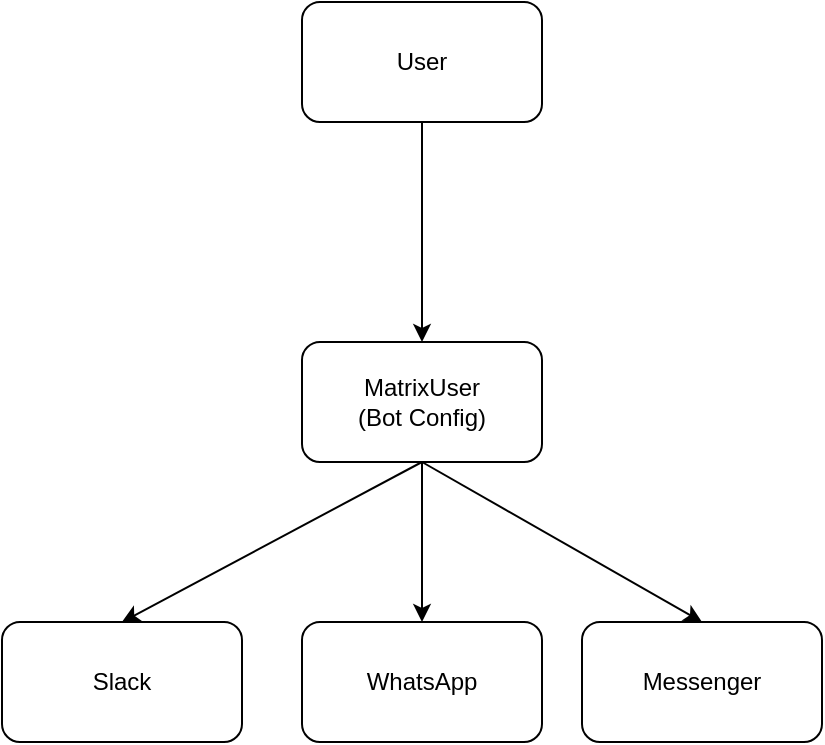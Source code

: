 <mxfile version="20.2.7" type="github" pages="5">
  <diagram id="4lsR91rq2kztr-XwpsCy" name="Current design">
    <mxGraphModel dx="1331" dy="717" grid="1" gridSize="10" guides="1" tooltips="1" connect="1" arrows="1" fold="1" page="1" pageScale="1" pageWidth="827" pageHeight="1169" math="0" shadow="0">
      <root>
        <mxCell id="0" />
        <mxCell id="1" parent="0" />
        <mxCell id="oss76SrQx5VusBjYnzVE-1" value="User" style="rounded=1;whiteSpace=wrap;html=1;" parent="1" vertex="1">
          <mxGeometry x="350" y="230" width="120" height="60" as="geometry" />
        </mxCell>
        <mxCell id="oss76SrQx5VusBjYnzVE-3" value="MatrixUser &lt;br&gt;(Bot Config)" style="rounded=1;whiteSpace=wrap;html=1;" parent="1" vertex="1">
          <mxGeometry x="350" y="400" width="120" height="60" as="geometry" />
        </mxCell>
        <mxCell id="oss76SrQx5VusBjYnzVE-6" value="" style="endArrow=classic;startArrow=none;html=1;rounded=0;exitX=0.5;exitY=1;exitDx=0;exitDy=0;entryX=0.5;entryY=0;entryDx=0;entryDy=0;startFill=0;" parent="1" source="oss76SrQx5VusBjYnzVE-1" target="oss76SrQx5VusBjYnzVE-3" edge="1">
          <mxGeometry width="50" height="50" relative="1" as="geometry">
            <mxPoint x="390" y="470" as="sourcePoint" />
            <mxPoint x="440" y="420" as="targetPoint" />
          </mxGeometry>
        </mxCell>
        <mxCell id="oss76SrQx5VusBjYnzVE-7" value="Slack" style="rounded=1;whiteSpace=wrap;html=1;" parent="1" vertex="1">
          <mxGeometry x="200" y="540" width="120" height="60" as="geometry" />
        </mxCell>
        <mxCell id="oss76SrQx5VusBjYnzVE-8" value="WhatsApp" style="rounded=1;whiteSpace=wrap;html=1;" parent="1" vertex="1">
          <mxGeometry x="350" y="540" width="120" height="60" as="geometry" />
        </mxCell>
        <mxCell id="oss76SrQx5VusBjYnzVE-9" value="Messenger" style="rounded=1;whiteSpace=wrap;html=1;" parent="1" vertex="1">
          <mxGeometry x="490" y="540" width="120" height="60" as="geometry" />
        </mxCell>
        <mxCell id="oss76SrQx5VusBjYnzVE-11" value="" style="endArrow=classic;html=1;rounded=0;exitX=0.5;exitY=1;exitDx=0;exitDy=0;entryX=0.5;entryY=0;entryDx=0;entryDy=0;" parent="1" source="oss76SrQx5VusBjYnzVE-3" target="oss76SrQx5VusBjYnzVE-7" edge="1">
          <mxGeometry width="50" height="50" relative="1" as="geometry">
            <mxPoint x="390" y="570" as="sourcePoint" />
            <mxPoint x="440" y="520" as="targetPoint" />
          </mxGeometry>
        </mxCell>
        <mxCell id="oss76SrQx5VusBjYnzVE-12" value="" style="endArrow=classic;html=1;rounded=0;exitX=0.5;exitY=1;exitDx=0;exitDy=0;entryX=0.5;entryY=0;entryDx=0;entryDy=0;" parent="1" source="oss76SrQx5VusBjYnzVE-3" target="oss76SrQx5VusBjYnzVE-8" edge="1">
          <mxGeometry width="50" height="50" relative="1" as="geometry">
            <mxPoint x="420" y="470" as="sourcePoint" />
            <mxPoint x="279" y="550" as="targetPoint" />
          </mxGeometry>
        </mxCell>
        <mxCell id="oss76SrQx5VusBjYnzVE-13" value="" style="endArrow=classic;html=1;rounded=0;entryX=0.5;entryY=0;entryDx=0;entryDy=0;" parent="1" target="oss76SrQx5VusBjYnzVE-9" edge="1">
          <mxGeometry width="50" height="50" relative="1" as="geometry">
            <mxPoint x="410" y="460" as="sourcePoint" />
            <mxPoint x="429" y="550" as="targetPoint" />
          </mxGeometry>
        </mxCell>
      </root>
    </mxGraphModel>
  </diagram>
  <diagram id="lzWJjJodu1Qtfk8vU8q8" name="Issue">
    <mxGraphModel dx="1331" dy="717" grid="1" gridSize="10" guides="1" tooltips="1" connect="1" arrows="1" fold="1" page="1" pageScale="1" pageWidth="827" pageHeight="1169" math="0" shadow="0">
      <root>
        <mxCell id="0" />
        <mxCell id="1" parent="0" />
        <mxCell id="rMIFiAFwOpdv_8ES60nO-1" value="User" style="rounded=1;whiteSpace=wrap;html=1;" parent="1" vertex="1">
          <mxGeometry x="350" y="230" width="120" height="60" as="geometry" />
        </mxCell>
        <mxCell id="rMIFiAFwOpdv_8ES60nO-2" value="MatrixUser &lt;br&gt;(Bot Config)" style="rounded=1;whiteSpace=wrap;html=1;" parent="1" vertex="1">
          <mxGeometry x="350" y="400" width="120" height="60" as="geometry" />
        </mxCell>
        <mxCell id="rMIFiAFwOpdv_8ES60nO-3" value="" style="endArrow=classic;startArrow=none;html=1;rounded=0;exitX=0.5;exitY=1;exitDx=0;exitDy=0;entryX=0.5;entryY=0;entryDx=0;entryDy=0;startFill=0;" parent="1" source="rMIFiAFwOpdv_8ES60nO-1" target="rMIFiAFwOpdv_8ES60nO-2" edge="1">
          <mxGeometry width="50" height="50" relative="1" as="geometry">
            <mxPoint x="390" y="470" as="sourcePoint" />
            <mxPoint x="440" y="420" as="targetPoint" />
          </mxGeometry>
        </mxCell>
        <mxCell id="rMIFiAFwOpdv_8ES60nO-4" value="Slack" style="rounded=1;whiteSpace=wrap;html=1;" parent="1" vertex="1">
          <mxGeometry x="200" y="540" width="120" height="60" as="geometry" />
        </mxCell>
        <mxCell id="rMIFiAFwOpdv_8ES60nO-5" value="WhatsApp" style="rounded=1;whiteSpace=wrap;html=1;" parent="1" vertex="1">
          <mxGeometry x="350" y="540" width="120" height="60" as="geometry" />
        </mxCell>
        <mxCell id="rMIFiAFwOpdv_8ES60nO-6" value="Messenger" style="rounded=1;whiteSpace=wrap;html=1;" parent="1" vertex="1">
          <mxGeometry x="490" y="540" width="120" height="60" as="geometry" />
        </mxCell>
        <mxCell id="rMIFiAFwOpdv_8ES60nO-7" value="" style="endArrow=classic;html=1;rounded=0;exitX=0.5;exitY=1;exitDx=0;exitDy=0;entryX=0.5;entryY=0;entryDx=0;entryDy=0;" parent="1" source="rMIFiAFwOpdv_8ES60nO-2" target="rMIFiAFwOpdv_8ES60nO-4" edge="1">
          <mxGeometry width="50" height="50" relative="1" as="geometry">
            <mxPoint x="390" y="570" as="sourcePoint" />
            <mxPoint x="440" y="520" as="targetPoint" />
          </mxGeometry>
        </mxCell>
        <mxCell id="rMIFiAFwOpdv_8ES60nO-8" value="" style="endArrow=classic;html=1;rounded=0;exitX=0.5;exitY=1;exitDx=0;exitDy=0;entryX=0.5;entryY=0;entryDx=0;entryDy=0;" parent="1" source="rMIFiAFwOpdv_8ES60nO-2" target="rMIFiAFwOpdv_8ES60nO-5" edge="1">
          <mxGeometry width="50" height="50" relative="1" as="geometry">
            <mxPoint x="420" y="470" as="sourcePoint" />
            <mxPoint x="279" y="550" as="targetPoint" />
          </mxGeometry>
        </mxCell>
        <mxCell id="rMIFiAFwOpdv_8ES60nO-9" value="" style="endArrow=classic;html=1;rounded=0;entryX=0.5;entryY=0;entryDx=0;entryDy=0;" parent="1" target="rMIFiAFwOpdv_8ES60nO-6" edge="1">
          <mxGeometry width="50" height="50" relative="1" as="geometry">
            <mxPoint x="410" y="460" as="sourcePoint" />
            <mxPoint x="429" y="550" as="targetPoint" />
          </mxGeometry>
        </mxCell>
        <mxCell id="rMIFiAFwOpdv_8ES60nO-10" value="Slack" style="rounded=1;whiteSpace=wrap;html=1;" parent="1" vertex="1">
          <mxGeometry x="60" y="540" width="120" height="60" as="geometry" />
        </mxCell>
        <mxCell id="rMIFiAFwOpdv_8ES60nO-11" value="" style="endArrow=none;dashed=1;html=1;dashPattern=1 3;strokeWidth=2;rounded=0;exitX=0.5;exitY=0;exitDx=0;exitDy=0;" parent="1" source="rMIFiAFwOpdv_8ES60nO-10" edge="1">
          <mxGeometry width="50" height="50" relative="1" as="geometry">
            <mxPoint x="390" y="490" as="sourcePoint" />
            <mxPoint x="410" y="460" as="targetPoint" />
          </mxGeometry>
        </mxCell>
        <mxCell id="rMIFiAFwOpdv_8ES60nO-13" value="&lt;font&gt;This doesn&#39;t work&lt;/font&gt;" style="text;html=1;strokeColor=none;fillColor=none;align=center;verticalAlign=middle;whiteSpace=wrap;rounded=0;fontColor=#FF4912;" parent="1" vertex="1">
          <mxGeometry x="150" y="480" width="110" height="30" as="geometry" />
        </mxCell>
      </root>
    </mxGraphModel>
  </diagram>
  <diagram id="R-C4iGHynKSuiigCCYZL" name="Solution">
    <mxGraphModel dx="1331" dy="717" grid="1" gridSize="10" guides="1" tooltips="1" connect="1" arrows="1" fold="1" page="1" pageScale="1" pageWidth="827" pageHeight="1169" math="0" shadow="0">
      <root>
        <mxCell id="0" />
        <mxCell id="1" parent="0" />
        <mxCell id="8atR28CIS7WXCaAFp5G--1" value="User" style="rounded=1;whiteSpace=wrap;html=1;" parent="1" vertex="1">
          <mxGeometry x="350" y="230" width="120" height="60" as="geometry" />
        </mxCell>
        <mxCell id="8atR28CIS7WXCaAFp5G--2" value="MatrixUser &lt;br&gt;(Bot Config)" style="rounded=1;whiteSpace=wrap;html=1;" parent="1" vertex="1">
          <mxGeometry x="220" y="380" width="120" height="60" as="geometry" />
        </mxCell>
        <mxCell id="8atR28CIS7WXCaAFp5G--3" value="" style="endArrow=classic;startArrow=none;html=1;rounded=0;exitX=0.5;exitY=1;exitDx=0;exitDy=0;entryX=0.5;entryY=0;entryDx=0;entryDy=0;startFill=0;" parent="1" source="8atR28CIS7WXCaAFp5G--1" target="8atR28CIS7WXCaAFp5G--2" edge="1">
          <mxGeometry width="50" height="50" relative="1" as="geometry">
            <mxPoint x="390" y="470" as="sourcePoint" />
            <mxPoint x="440" y="420" as="targetPoint" />
          </mxGeometry>
        </mxCell>
        <mxCell id="8atR28CIS7WXCaAFp5G--4" value="Slack" style="rounded=1;whiteSpace=wrap;html=1;" parent="1" vertex="1">
          <mxGeometry x="200" y="540" width="120" height="60" as="geometry" />
        </mxCell>
        <mxCell id="8atR28CIS7WXCaAFp5G--5" value="WhatsApp" style="rounded=1;whiteSpace=wrap;html=1;" parent="1" vertex="1">
          <mxGeometry x="370" y="540" width="120" height="60" as="geometry" />
        </mxCell>
        <mxCell id="8atR28CIS7WXCaAFp5G--6" value="Messenger" style="rounded=1;whiteSpace=wrap;html=1;" parent="1" vertex="1">
          <mxGeometry x="530" y="550" width="120" height="60" as="geometry" />
        </mxCell>
        <mxCell id="8atR28CIS7WXCaAFp5G--7" value="" style="endArrow=classic;html=1;rounded=0;exitX=0.5;exitY=1;exitDx=0;exitDy=0;entryX=0.5;entryY=0;entryDx=0;entryDy=0;" parent="1" source="8atR28CIS7WXCaAFp5G--2" target="8atR28CIS7WXCaAFp5G--4" edge="1">
          <mxGeometry width="50" height="50" relative="1" as="geometry">
            <mxPoint x="390" y="570" as="sourcePoint" />
            <mxPoint x="440" y="520" as="targetPoint" />
          </mxGeometry>
        </mxCell>
        <mxCell id="8atR28CIS7WXCaAFp5G--8" value="" style="endArrow=classic;html=1;rounded=0;exitX=0.5;exitY=1;exitDx=0;exitDy=0;entryX=0.5;entryY=0;entryDx=0;entryDy=0;" parent="1" source="oqtGwE1ijhXzvPZld0UB-1" target="8atR28CIS7WXCaAFp5G--5" edge="1">
          <mxGeometry width="50" height="50" relative="1" as="geometry">
            <mxPoint x="420" y="470" as="sourcePoint" />
            <mxPoint x="279" y="550" as="targetPoint" />
          </mxGeometry>
        </mxCell>
        <mxCell id="8atR28CIS7WXCaAFp5G--9" value="" style="endArrow=classic;html=1;rounded=0;entryX=0.5;entryY=0;entryDx=0;entryDy=0;exitX=0.5;exitY=1;exitDx=0;exitDy=0;" parent="1" target="8atR28CIS7WXCaAFp5G--6" edge="1" source="oqtGwE1ijhXzvPZld0UB-2">
          <mxGeometry width="50" height="50" relative="1" as="geometry">
            <mxPoint x="410" y="460" as="sourcePoint" />
            <mxPoint x="429" y="550" as="targetPoint" />
          </mxGeometry>
        </mxCell>
        <mxCell id="oqtGwE1ijhXzvPZld0UB-1" value="MatrixUser &lt;br&gt;(Bot Config)" style="rounded=1;whiteSpace=wrap;html=1;" vertex="1" parent="1">
          <mxGeometry x="360" y="380" width="120" height="60" as="geometry" />
        </mxCell>
        <mxCell id="oqtGwE1ijhXzvPZld0UB-2" value="MatrixUser &lt;br&gt;(Bot Config)" style="rounded=1;whiteSpace=wrap;html=1;" vertex="1" parent="1">
          <mxGeometry x="510" y="380" width="120" height="60" as="geometry" />
        </mxCell>
        <mxCell id="oqtGwE1ijhXzvPZld0UB-4" value="" style="endArrow=classic;startArrow=none;html=1;rounded=0;exitX=0.5;exitY=1;exitDx=0;exitDy=0;entryX=0.5;entryY=0;entryDx=0;entryDy=0;verticalAlign=bottom;startFill=0;" edge="1" parent="1" source="8atR28CIS7WXCaAFp5G--1" target="oqtGwE1ijhXzvPZld0UB-1">
          <mxGeometry width="50" height="50" relative="1" as="geometry">
            <mxPoint x="420" y="300" as="sourcePoint" />
            <mxPoint x="290" y="390" as="targetPoint" />
          </mxGeometry>
        </mxCell>
        <mxCell id="oqtGwE1ijhXzvPZld0UB-5" value="" style="endArrow=classic;startArrow=none;html=1;rounded=0;entryX=0.5;entryY=0;entryDx=0;entryDy=0;verticalAlign=bottom;startFill=0;" edge="1" parent="1" target="oqtGwE1ijhXzvPZld0UB-2">
          <mxGeometry width="50" height="50" relative="1" as="geometry">
            <mxPoint x="410" y="290" as="sourcePoint" />
            <mxPoint x="430" y="390" as="targetPoint" />
          </mxGeometry>
        </mxCell>
        <mxCell id="djxgPtBZGLRA3goxjeID-1" value="MatrixUser &lt;br&gt;(Bot Config)" style="rounded=1;whiteSpace=wrap;html=1;" vertex="1" parent="1">
          <mxGeometry x="70" y="380" width="120" height="60" as="geometry" />
        </mxCell>
        <mxCell id="djxgPtBZGLRA3goxjeID-2" value="Slack" style="rounded=1;whiteSpace=wrap;html=1;" vertex="1" parent="1">
          <mxGeometry x="50" y="530" width="120" height="60" as="geometry" />
        </mxCell>
        <mxCell id="djxgPtBZGLRA3goxjeID-3" value="" style="endArrow=classic;html=1;rounded=0;" edge="1" parent="1">
          <mxGeometry width="50" height="50" relative="1" as="geometry">
            <mxPoint x="130" y="440" as="sourcePoint" />
            <mxPoint x="110" y="540" as="targetPoint" />
          </mxGeometry>
        </mxCell>
        <mxCell id="djxgPtBZGLRA3goxjeID-4" value="" style="endArrow=classic;startArrow=none;html=1;rounded=0;exitX=0.5;exitY=1;exitDx=0;exitDy=0;entryX=0.5;entryY=0;entryDx=0;entryDy=0;startFill=0;" edge="1" parent="1" source="8atR28CIS7WXCaAFp5G--1" target="djxgPtBZGLRA3goxjeID-1">
          <mxGeometry width="50" height="50" relative="1" as="geometry">
            <mxPoint x="420" y="300" as="sourcePoint" />
            <mxPoint x="290" y="390" as="targetPoint" />
          </mxGeometry>
        </mxCell>
      </root>
    </mxGraphModel>
  </diagram>
  <diagram id="KbAiTS31jM6ISG6tjwIQ" name="Issue one">
    <mxGraphModel dx="1331" dy="717" grid="1" gridSize="10" guides="1" tooltips="1" connect="1" arrows="1" fold="1" page="1" pageScale="1" pageWidth="827" pageHeight="1169" math="0" shadow="0">
      <root>
        <mxCell id="0" />
        <mxCell id="1" parent="0" />
        <mxCell id="L_qgMzaZwldo8ZvxnXEu-1" value="User" style="rounded=1;whiteSpace=wrap;html=1;" vertex="1" parent="1">
          <mxGeometry x="350" y="230" width="120" height="60" as="geometry" />
        </mxCell>
        <mxCell id="L_qgMzaZwldo8ZvxnXEu-2" value="MatrixUser &lt;br&gt;(Bot Config)" style="rounded=1;whiteSpace=wrap;html=1;" vertex="1" parent="1">
          <mxGeometry x="220" y="380" width="120" height="60" as="geometry" />
        </mxCell>
        <mxCell id="L_qgMzaZwldo8ZvxnXEu-3" value="" style="endArrow=classic;startArrow=none;html=1;rounded=0;exitX=0.5;exitY=1;exitDx=0;exitDy=0;entryX=0.5;entryY=0;entryDx=0;entryDy=0;startFill=0;" edge="1" parent="1" source="L_qgMzaZwldo8ZvxnXEu-1" target="L_qgMzaZwldo8ZvxnXEu-2">
          <mxGeometry width="50" height="50" relative="1" as="geometry">
            <mxPoint x="390" y="470" as="sourcePoint" />
            <mxPoint x="440" y="420" as="targetPoint" />
          </mxGeometry>
        </mxCell>
        <mxCell id="L_qgMzaZwldo8ZvxnXEu-4" value="Slack" style="rounded=1;whiteSpace=wrap;html=1;" vertex="1" parent="1">
          <mxGeometry x="200" y="540" width="120" height="60" as="geometry" />
        </mxCell>
        <mxCell id="L_qgMzaZwldo8ZvxnXEu-5" value="WhatsApp" style="rounded=1;whiteSpace=wrap;html=1;" vertex="1" parent="1">
          <mxGeometry x="370" y="540" width="120" height="60" as="geometry" />
        </mxCell>
        <mxCell id="L_qgMzaZwldo8ZvxnXEu-6" value="Messenger" style="rounded=1;whiteSpace=wrap;html=1;" vertex="1" parent="1">
          <mxGeometry x="530" y="550" width="120" height="60" as="geometry" />
        </mxCell>
        <mxCell id="L_qgMzaZwldo8ZvxnXEu-7" value="" style="endArrow=classic;html=1;rounded=0;exitX=0.5;exitY=1;exitDx=0;exitDy=0;entryX=0.5;entryY=0;entryDx=0;entryDy=0;" edge="1" parent="1" source="L_qgMzaZwldo8ZvxnXEu-2" target="L_qgMzaZwldo8ZvxnXEu-4">
          <mxGeometry width="50" height="50" relative="1" as="geometry">
            <mxPoint x="390" y="570" as="sourcePoint" />
            <mxPoint x="440" y="520" as="targetPoint" />
          </mxGeometry>
        </mxCell>
        <mxCell id="L_qgMzaZwldo8ZvxnXEu-8" value="" style="endArrow=classic;html=1;rounded=0;exitX=0.5;exitY=1;exitDx=0;exitDy=0;entryX=0.5;entryY=0;entryDx=0;entryDy=0;" edge="1" parent="1" source="L_qgMzaZwldo8ZvxnXEu-10" target="L_qgMzaZwldo8ZvxnXEu-5">
          <mxGeometry width="50" height="50" relative="1" as="geometry">
            <mxPoint x="420" y="470" as="sourcePoint" />
            <mxPoint x="279" y="550" as="targetPoint" />
          </mxGeometry>
        </mxCell>
        <mxCell id="L_qgMzaZwldo8ZvxnXEu-9" value="" style="endArrow=classic;html=1;rounded=0;entryX=0.5;entryY=0;entryDx=0;entryDy=0;exitX=0.5;exitY=1;exitDx=0;exitDy=0;" edge="1" parent="1" source="L_qgMzaZwldo8ZvxnXEu-11" target="L_qgMzaZwldo8ZvxnXEu-6">
          <mxGeometry width="50" height="50" relative="1" as="geometry">
            <mxPoint x="410" y="460" as="sourcePoint" />
            <mxPoint x="429" y="550" as="targetPoint" />
          </mxGeometry>
        </mxCell>
        <mxCell id="L_qgMzaZwldo8ZvxnXEu-10" value="MatrixUser &lt;br&gt;(Bot Config)" style="rounded=1;whiteSpace=wrap;html=1;" vertex="1" parent="1">
          <mxGeometry x="360" y="380" width="120" height="60" as="geometry" />
        </mxCell>
        <mxCell id="L_qgMzaZwldo8ZvxnXEu-11" value="MatrixUser &lt;br&gt;(Bot Config)" style="rounded=1;whiteSpace=wrap;html=1;" vertex="1" parent="1">
          <mxGeometry x="510" y="380" width="120" height="60" as="geometry" />
        </mxCell>
        <mxCell id="L_qgMzaZwldo8ZvxnXEu-12" value="" style="endArrow=classic;startArrow=none;html=1;rounded=0;exitX=0.5;exitY=1;exitDx=0;exitDy=0;entryX=0.5;entryY=0;entryDx=0;entryDy=0;verticalAlign=bottom;startFill=0;" edge="1" parent="1" source="L_qgMzaZwldo8ZvxnXEu-1" target="L_qgMzaZwldo8ZvxnXEu-10">
          <mxGeometry width="50" height="50" relative="1" as="geometry">
            <mxPoint x="420" y="300" as="sourcePoint" />
            <mxPoint x="290" y="390" as="targetPoint" />
          </mxGeometry>
        </mxCell>
        <mxCell id="L_qgMzaZwldo8ZvxnXEu-13" value="" style="endArrow=classic;startArrow=none;html=1;rounded=0;entryX=0.5;entryY=0;entryDx=0;entryDy=0;verticalAlign=bottom;startFill=0;" edge="1" parent="1" target="L_qgMzaZwldo8ZvxnXEu-11">
          <mxGeometry width="50" height="50" relative="1" as="geometry">
            <mxPoint x="410" y="290" as="sourcePoint" />
            <mxPoint x="430" y="390" as="targetPoint" />
          </mxGeometry>
        </mxCell>
        <mxCell id="L_qgMzaZwldo8ZvxnXEu-14" value="MatrixUser &lt;br&gt;(Bot Config)" style="rounded=1;whiteSpace=wrap;html=1;" vertex="1" parent="1">
          <mxGeometry x="70" y="380" width="120" height="60" as="geometry" />
        </mxCell>
        <mxCell id="L_qgMzaZwldo8ZvxnXEu-15" value="Slack" style="rounded=1;whiteSpace=wrap;html=1;" vertex="1" parent="1">
          <mxGeometry x="50" y="530" width="120" height="60" as="geometry" />
        </mxCell>
        <mxCell id="L_qgMzaZwldo8ZvxnXEu-16" value="" style="endArrow=classic;html=1;rounded=0;" edge="1" parent="1">
          <mxGeometry width="50" height="50" relative="1" as="geometry">
            <mxPoint x="130" y="440" as="sourcePoint" />
            <mxPoint x="110" y="540" as="targetPoint" />
          </mxGeometry>
        </mxCell>
        <mxCell id="L_qgMzaZwldo8ZvxnXEu-17" value="" style="endArrow=classic;startArrow=none;html=1;rounded=0;exitX=0.5;exitY=1;exitDx=0;exitDy=0;entryX=0.5;entryY=0;entryDx=0;entryDy=0;startFill=0;" edge="1" parent="1" source="L_qgMzaZwldo8ZvxnXEu-1" target="L_qgMzaZwldo8ZvxnXEu-14">
          <mxGeometry width="50" height="50" relative="1" as="geometry">
            <mxPoint x="420" y="300" as="sourcePoint" />
            <mxPoint x="290" y="390" as="targetPoint" />
          </mxGeometry>
        </mxCell>
        <mxCell id="L_qgMzaZwldo8ZvxnXEu-18" value="UserConfig" style="rounded=1;whiteSpace=wrap;html=1;fontColor=#FF4912;" vertex="1" parent="1">
          <mxGeometry x="560" y="230" width="120" height="60" as="geometry" />
        </mxCell>
        <mxCell id="L_qgMzaZwldo8ZvxnXEu-20" value="" style="endArrow=classic;html=1;rounded=0;fontColor=#FF4912;exitX=1;exitY=0.5;exitDx=0;exitDy=0;entryX=0;entryY=0.5;entryDx=0;entryDy=0;" edge="1" parent="1" source="L_qgMzaZwldo8ZvxnXEu-1" target="L_qgMzaZwldo8ZvxnXEu-18">
          <mxGeometry width="50" height="50" relative="1" as="geometry">
            <mxPoint x="470" y="200" as="sourcePoint" />
            <mxPoint x="520" y="150" as="targetPoint" />
          </mxGeometry>
        </mxCell>
      </root>
    </mxGraphModel>
  </diagram>
  <diagram id="i5Bdmv_3p-eNdExyYrzj" name="Issue two">
    <mxGraphModel dx="1331" dy="717" grid="1" gridSize="10" guides="1" tooltips="1" connect="1" arrows="1" fold="1" page="1" pageScale="1" pageWidth="827" pageHeight="1169" math="0" shadow="0">
      <root>
        <mxCell id="0" />
        <mxCell id="1" parent="0" />
        <mxCell id="3quo9qIRp5hkXYWa7-cD-1" value="User" style="rounded=1;whiteSpace=wrap;html=1;" vertex="1" parent="1">
          <mxGeometry x="350" y="230" width="120" height="60" as="geometry" />
        </mxCell>
        <mxCell id="3quo9qIRp5hkXYWa7-cD-2" value="MatrixUser &lt;br&gt;(Bot Config)" style="rounded=1;whiteSpace=wrap;html=1;" vertex="1" parent="1">
          <mxGeometry x="220" y="380" width="120" height="60" as="geometry" />
        </mxCell>
        <mxCell id="3quo9qIRp5hkXYWa7-cD-3" value="" style="endArrow=classic;startArrow=none;html=1;rounded=0;exitX=0.5;exitY=1;exitDx=0;exitDy=0;entryX=0.5;entryY=0;entryDx=0;entryDy=0;startFill=0;" edge="1" parent="1" source="3quo9qIRp5hkXYWa7-cD-1" target="3quo9qIRp5hkXYWa7-cD-2">
          <mxGeometry width="50" height="50" relative="1" as="geometry">
            <mxPoint x="390" y="470" as="sourcePoint" />
            <mxPoint x="440" y="420" as="targetPoint" />
          </mxGeometry>
        </mxCell>
        <mxCell id="3quo9qIRp5hkXYWa7-cD-4" value="Slack" style="rounded=1;whiteSpace=wrap;html=1;" vertex="1" parent="1">
          <mxGeometry x="200" y="540" width="120" height="60" as="geometry" />
        </mxCell>
        <mxCell id="3quo9qIRp5hkXYWa7-cD-5" value="WhatsApp" style="rounded=1;whiteSpace=wrap;html=1;" vertex="1" parent="1">
          <mxGeometry x="370" y="540" width="120" height="60" as="geometry" />
        </mxCell>
        <mxCell id="3quo9qIRp5hkXYWa7-cD-6" value="Messenger" style="rounded=1;whiteSpace=wrap;html=1;" vertex="1" parent="1">
          <mxGeometry x="530" y="550" width="120" height="60" as="geometry" />
        </mxCell>
        <mxCell id="3quo9qIRp5hkXYWa7-cD-7" value="" style="endArrow=classic;html=1;rounded=0;exitX=0.5;exitY=1;exitDx=0;exitDy=0;entryX=0.5;entryY=0;entryDx=0;entryDy=0;" edge="1" parent="1" source="3quo9qIRp5hkXYWa7-cD-2" target="3quo9qIRp5hkXYWa7-cD-4">
          <mxGeometry width="50" height="50" relative="1" as="geometry">
            <mxPoint x="390" y="570" as="sourcePoint" />
            <mxPoint x="440" y="520" as="targetPoint" />
          </mxGeometry>
        </mxCell>
        <mxCell id="3quo9qIRp5hkXYWa7-cD-8" value="" style="endArrow=classic;html=1;rounded=0;exitX=0.5;exitY=1;exitDx=0;exitDy=0;entryX=0.5;entryY=0;entryDx=0;entryDy=0;" edge="1" parent="1" source="3quo9qIRp5hkXYWa7-cD-10" target="3quo9qIRp5hkXYWa7-cD-5">
          <mxGeometry width="50" height="50" relative="1" as="geometry">
            <mxPoint x="420" y="470" as="sourcePoint" />
            <mxPoint x="279" y="550" as="targetPoint" />
          </mxGeometry>
        </mxCell>
        <mxCell id="3quo9qIRp5hkXYWa7-cD-9" value="" style="endArrow=classic;html=1;rounded=0;entryX=0.5;entryY=0;entryDx=0;entryDy=0;exitX=0.5;exitY=1;exitDx=0;exitDy=0;" edge="1" parent="1" source="3quo9qIRp5hkXYWa7-cD-11" target="3quo9qIRp5hkXYWa7-cD-6">
          <mxGeometry width="50" height="50" relative="1" as="geometry">
            <mxPoint x="410" y="460" as="sourcePoint" />
            <mxPoint x="429" y="550" as="targetPoint" />
          </mxGeometry>
        </mxCell>
        <mxCell id="3quo9qIRp5hkXYWa7-cD-10" value="MatrixUser &lt;br&gt;(Bot Config)" style="rounded=1;whiteSpace=wrap;html=1;" vertex="1" parent="1">
          <mxGeometry x="360" y="380" width="120" height="60" as="geometry" />
        </mxCell>
        <mxCell id="3quo9qIRp5hkXYWa7-cD-11" value="MatrixUser &lt;br&gt;(Bot Config)" style="rounded=1;whiteSpace=wrap;html=1;" vertex="1" parent="1">
          <mxGeometry x="510" y="380" width="120" height="60" as="geometry" />
        </mxCell>
        <mxCell id="3quo9qIRp5hkXYWa7-cD-12" value="" style="endArrow=classic;startArrow=none;html=1;rounded=0;exitX=0.5;exitY=1;exitDx=0;exitDy=0;entryX=0.5;entryY=0;entryDx=0;entryDy=0;verticalAlign=bottom;startFill=0;" edge="1" parent="1" source="3quo9qIRp5hkXYWa7-cD-1" target="3quo9qIRp5hkXYWa7-cD-10">
          <mxGeometry width="50" height="50" relative="1" as="geometry">
            <mxPoint x="420" y="300" as="sourcePoint" />
            <mxPoint x="290" y="390" as="targetPoint" />
          </mxGeometry>
        </mxCell>
        <mxCell id="3quo9qIRp5hkXYWa7-cD-13" value="" style="endArrow=classic;startArrow=none;html=1;rounded=0;entryX=0.5;entryY=0;entryDx=0;entryDy=0;verticalAlign=bottom;startFill=0;" edge="1" parent="1" target="3quo9qIRp5hkXYWa7-cD-11">
          <mxGeometry width="50" height="50" relative="1" as="geometry">
            <mxPoint x="410" y="290" as="sourcePoint" />
            <mxPoint x="430" y="390" as="targetPoint" />
          </mxGeometry>
        </mxCell>
        <mxCell id="3quo9qIRp5hkXYWa7-cD-14" value="MatrixUser &lt;br&gt;(Bot Config)" style="rounded=1;whiteSpace=wrap;html=1;dashed=1;strokeColor=#FF0000;" vertex="1" parent="1">
          <mxGeometry x="70" y="380" width="120" height="60" as="geometry" />
        </mxCell>
        <mxCell id="3quo9qIRp5hkXYWa7-cD-15" value="Slack" style="rounded=1;whiteSpace=wrap;html=1;" vertex="1" parent="1">
          <mxGeometry x="50" y="530" width="120" height="60" as="geometry" />
        </mxCell>
        <mxCell id="3quo9qIRp5hkXYWa7-cD-16" value="" style="endArrow=classic;html=1;rounded=0;" edge="1" parent="1">
          <mxGeometry width="50" height="50" relative="1" as="geometry">
            <mxPoint x="130" y="440" as="sourcePoint" />
            <mxPoint x="110" y="540" as="targetPoint" />
          </mxGeometry>
        </mxCell>
        <mxCell id="3quo9qIRp5hkXYWa7-cD-17" value="" style="endArrow=classic;startArrow=none;html=1;rounded=0;exitX=0.5;exitY=1;exitDx=0;exitDy=0;entryX=0.5;entryY=0;entryDx=0;entryDy=0;startFill=0;" edge="1" parent="1" source="3quo9qIRp5hkXYWa7-cD-1" target="3quo9qIRp5hkXYWa7-cD-14">
          <mxGeometry width="50" height="50" relative="1" as="geometry">
            <mxPoint x="420" y="300" as="sourcePoint" />
            <mxPoint x="290" y="390" as="targetPoint" />
          </mxGeometry>
        </mxCell>
        <mxCell id="6-tnY_7Tv3OZ9_A0EOjr-1" value="When do we create these matrix users" style="text;html=1;strokeColor=none;fillColor=none;align=center;verticalAlign=middle;whiteSpace=wrap;rounded=0;dashed=1;fontColor=#FF4912;" vertex="1" parent="1">
          <mxGeometry x="30" y="340" width="160" height="30" as="geometry" />
        </mxCell>
      </root>
    </mxGraphModel>
  </diagram>
</mxfile>
